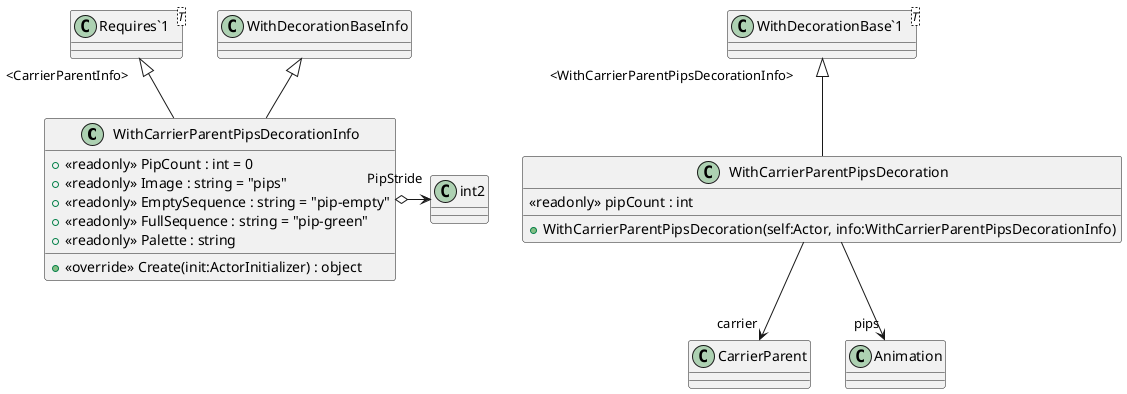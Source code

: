 @startuml
class WithCarrierParentPipsDecorationInfo {
    + <<readonly>> PipCount : int = 0
    + <<readonly>> Image : string = "pips"
    + <<readonly>> EmptySequence : string = "pip-empty"
    + <<readonly>> FullSequence : string = "pip-green"
    + <<readonly>> Palette : string
    + <<override>> Create(init:ActorInitializer) : object
}
class WithCarrierParentPipsDecoration {
    <<readonly>> pipCount : int
    + WithCarrierParentPipsDecoration(self:Actor, info:WithCarrierParentPipsDecorationInfo)
}
class "Requires`1"<T> {
}
class "WithDecorationBase`1"<T> {
}
WithDecorationBaseInfo <|-- WithCarrierParentPipsDecorationInfo
"Requires`1" "<CarrierParentInfo>" <|-- WithCarrierParentPipsDecorationInfo
WithCarrierParentPipsDecorationInfo o-> "PipStride" int2
"WithDecorationBase`1" "<WithCarrierParentPipsDecorationInfo>" <|-- WithCarrierParentPipsDecoration
WithCarrierParentPipsDecoration --> "carrier" CarrierParent
WithCarrierParentPipsDecoration --> "pips" Animation
@enduml
